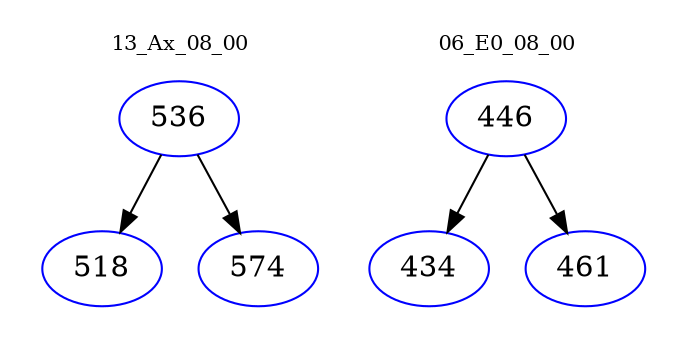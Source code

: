 digraph{
subgraph cluster_0 {
color = white
label = "13_Ax_08_00";
fontsize=10;
T0_536 [label="536", color="blue"]
T0_536 -> T0_518 [color="black"]
T0_518 [label="518", color="blue"]
T0_536 -> T0_574 [color="black"]
T0_574 [label="574", color="blue"]
}
subgraph cluster_1 {
color = white
label = "06_E0_08_00";
fontsize=10;
T1_446 [label="446", color="blue"]
T1_446 -> T1_434 [color="black"]
T1_434 [label="434", color="blue"]
T1_446 -> T1_461 [color="black"]
T1_461 [label="461", color="blue"]
}
}
